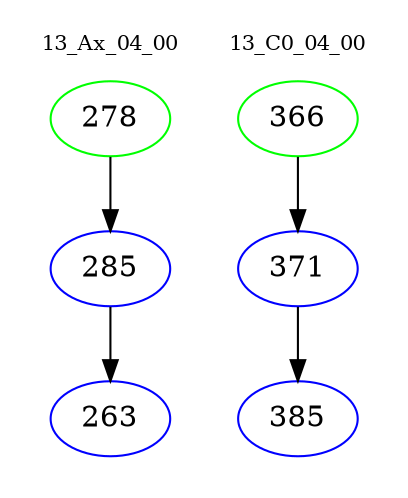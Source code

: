 digraph{
subgraph cluster_0 {
color = white
label = "13_Ax_04_00";
fontsize=10;
T0_278 [label="278", color="green"]
T0_278 -> T0_285 [color="black"]
T0_285 [label="285", color="blue"]
T0_285 -> T0_263 [color="black"]
T0_263 [label="263", color="blue"]
}
subgraph cluster_1 {
color = white
label = "13_C0_04_00";
fontsize=10;
T1_366 [label="366", color="green"]
T1_366 -> T1_371 [color="black"]
T1_371 [label="371", color="blue"]
T1_371 -> T1_385 [color="black"]
T1_385 [label="385", color="blue"]
}
}
